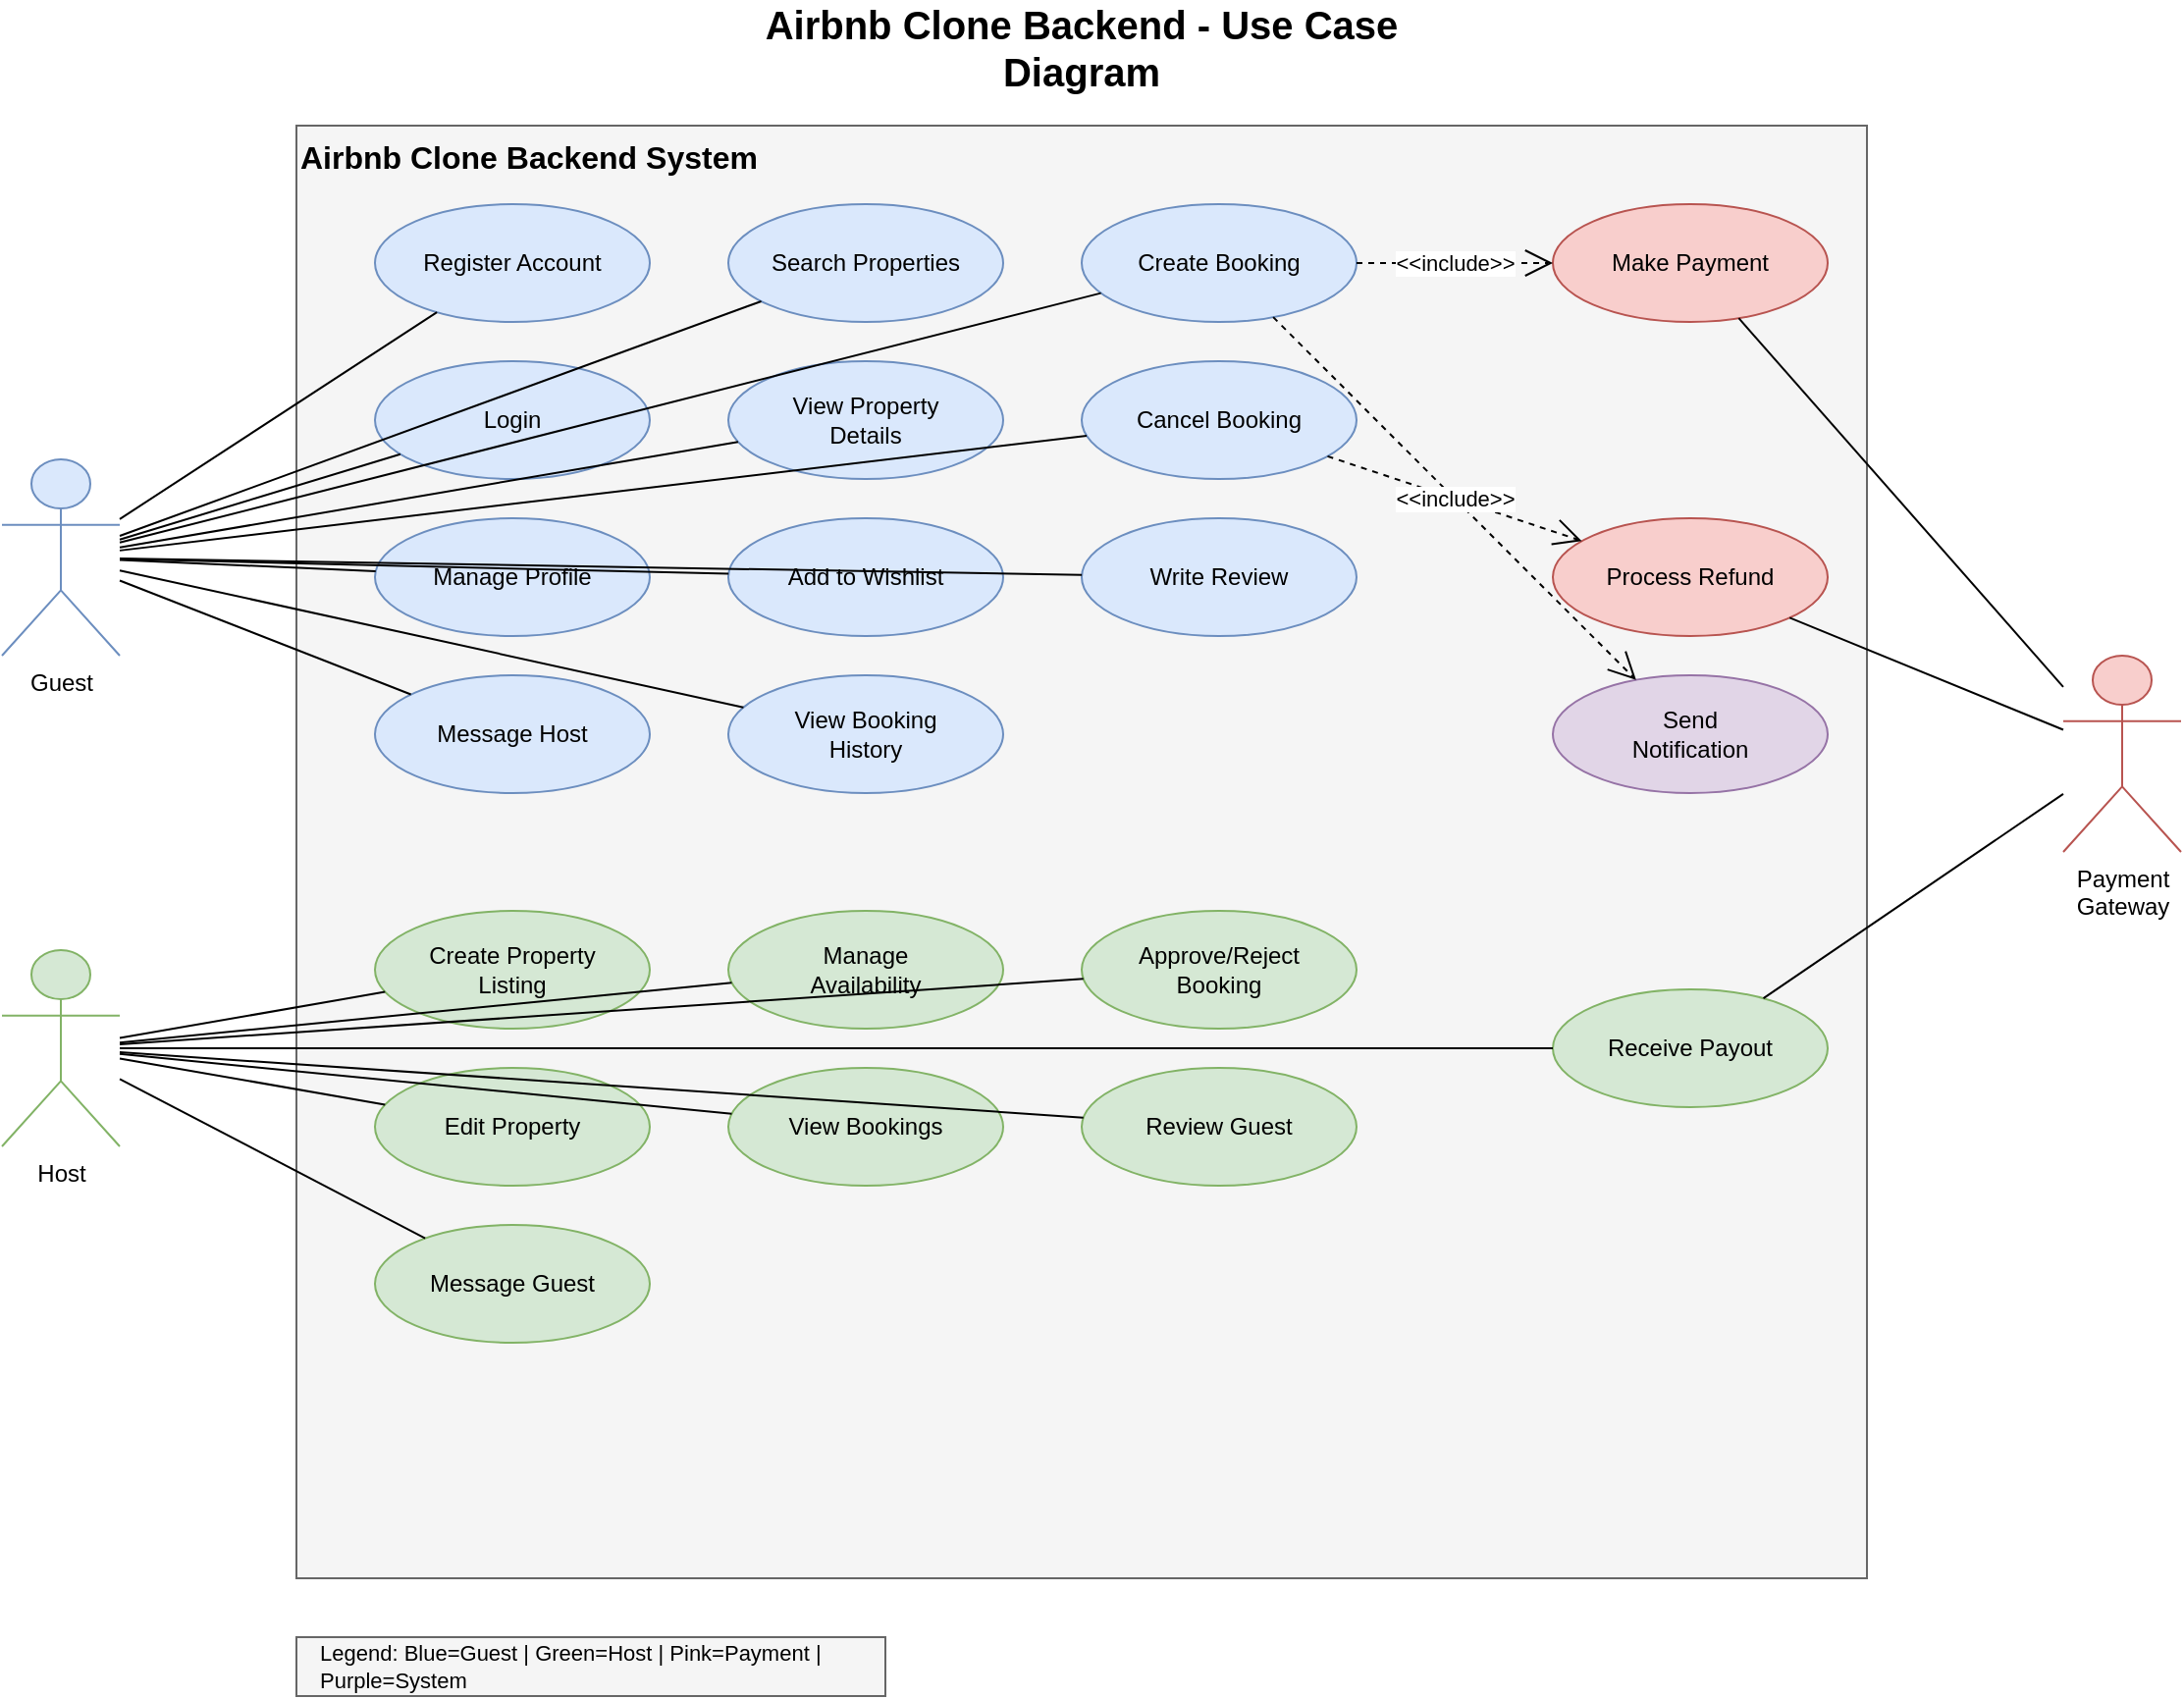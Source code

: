 <mxfile version="21.0.0" type="device">
  <diagram name="Use Case Diagram" id="use-case">
    <mxGraphModel dx="1422" dy="794" grid="1" gridSize="10" guides="1" tooltips="1" connect="1" arrows="1" fold="1" page="1" pageScale="1" pageWidth="1400" pageHeight="900" math="0" shadow="0">
      <root>
        <mxCell id="0" />
        <mxCell id="1" parent="0" />
        
        <!-- System Boundary -->
        <mxCell id="system-boundary" value="Airbnb Clone Backend System" style="rounded=0;whiteSpace=wrap;html=1;fillColor=#f5f5f5;strokeColor=#666666;verticalAlign=top;align=left;fontStyle=1;fontSize=16;" vertex="1" parent="1">
          <mxGeometry x="300" y="80" width="800" height="740" as="geometry" />
        </mxCell>

        <!-- Guest Actor -->
        <mxCell id="actor-guest" value="Guest" style="shape=umlActor;verticalLabelPosition=bottom;verticalAlign=top;html=1;outlineConnect=0;fillColor=#dae8fc;strokeColor=#6c8ebf;" vertex="1" parent="1">
          <mxGeometry x="150" y="250" width="60" height="100" as="geometry" />
        </mxCell>

        <!-- Host Actor -->
        <mxCell id="actor-host" value="Host" style="shape=umlActor;verticalLabelPosition=bottom;verticalAlign=top;html=1;outlineConnect=0;fillColor=#d5e8d4;strokeColor=#82b366;" vertex="1" parent="1">
          <mxGeometry x="150" y="500" width="60" height="100" as="geometry" />
        </mxCell>

        <!-- Payment Gateway Actor -->
        <mxCell id="actor-payment" value="Payment&#xa;Gateway" style="shape=umlActor;verticalLabelPosition=bottom;verticalAlign=top;html=1;outlineConnect=0;fillColor=#f8cecc;strokeColor=#b85450;" vertex="1" parent="1">
          <mxGeometry x="1200" y="350" width="60" height="100" as="geometry" />
        </mxCell>

        <!-- Guest Use Cases -->
        <mxCell id="uc-register" value="Register Account" style="ellipse;whiteSpace=wrap;html=1;fillColor=#dae8fc;strokeColor=#6c8ebf;" vertex="1" parent="1">
          <mxGeometry x="340" y="120" width="140" height="60" as="geometry" />
        </mxCell>

        <mxCell id="uc-login" value="Login" style="ellipse;whiteSpace=wrap;html=1;fillColor=#dae8fc;strokeColor=#6c8ebf;" vertex="1" parent="1">
          <mxGeometry x="340" y="200" width="140" height="60" as="geometry" />
        </mxCell>

        <mxCell id="uc-search" value="Search Properties" style="ellipse;whiteSpace=wrap;html=1;fillColor=#dae8fc;strokeColor=#6c8ebf;" vertex="1" parent="1">
          <mxGeometry x="520" y="120" width="140" height="60" as="geometry" />
        </mxCell>

        <mxCell id="uc-view-property" value="View Property&#xa;Details" style="ellipse;whiteSpace=wrap;html=1;fillColor=#dae8fc;strokeColor=#6c8ebf;" vertex="1" parent="1">
          <mxGeometry x="520" y="200" width="140" height="60" as="geometry" />
        </mxCell>

        <mxCell id="uc-create-booking" value="Create Booking" style="ellipse;whiteSpace=wrap;html=1;fillColor=#dae8fc;strokeColor=#6c8ebf;" vertex="1" parent="1">
          <mxGeometry x="700" y="120" width="140" height="60" as="geometry" />
        </mxCell>

        <mxCell id="uc-make-payment" value="Make Payment" style="ellipse;whiteSpace=wrap;html=1;fillColor=#f8cecc;strokeColor=#b85450;" vertex="1" parent="1">
          <mxGeometry x="940" y="120" width="140" height="60" as="geometry" />
        </mxCell>

        <mxCell id="uc-cancel-booking" value="Cancel Booking" style="ellipse;whiteSpace=wrap;html=1;fillColor=#dae8fc;strokeColor=#6c8ebf;" vertex="1" parent="1">
          <mxGeometry x="700" y="200" width="140" height="60" as="geometry" />
        </mxCell>

        <mxCell id="uc-write-review" value="Write Review" style="ellipse;whiteSpace=wrap;html=1;fillColor=#dae8fc;strokeColor=#6c8ebf;" vertex="1" parent="1">
          <mxGeometry x="700" y="280" width="140" height="60" as="geometry" />
        </mxCell>

        <mxCell id="uc-manage-profile" value="Manage Profile" style="ellipse;whiteSpace=wrap;html=1;fillColor=#dae8fc;strokeColor=#6c8ebf;" vertex="1" parent="1">
          <mxGeometry x="340" y="280" width="140" height="60" as="geometry" />
        </mxCell>

        <mxCell id="uc-wishlist" value="Add to Wishlist" style="ellipse;whiteSpace=wrap;html=1;fillColor=#dae8fc;strokeColor=#6c8ebf;" vertex="1" parent="1">
          <mxGeometry x="520" y="280" width="140" height="60" as="geometry" />
        </mxCell>

        <mxCell id="uc-message-host" value="Message Host" style="ellipse;whiteSpace=wrap;html=1;fillColor=#dae8fc;strokeColor=#6c8ebf;" vertex="1" parent="1">
          <mxGeometry x="340" y="360" width="140" height="60" as="geometry" />
        </mxCell>

        <mxCell id="uc-view-bookings" value="View Booking&#xa;History" style="ellipse;whiteSpace=wrap;html=1;fillColor=#dae8fc;strokeColor=#6c8ebf;" vertex="1" parent="1">
          <mxGeometry x="520" y="360" width="140" height="60" as="geometry" />
        </mxCell>

        <!-- Host Use Cases -->
        <mxCell id="uc-create-listing" value="Create Property&#xa;Listing" style="ellipse;whiteSpace=wrap;html=1;fillColor=#d5e8d4;strokeColor=#82b366;" vertex="1" parent="1">
          <mxGeometry x="340" y="480" width="140" height="60" as="geometry" />
        </mxCell>

        <mxCell id="uc-edit-listing" value="Edit Property" style="ellipse;whiteSpace=wrap;html=1;fillColor=#d5e8d4;strokeColor=#82b366;" vertex="1" parent="1">
          <mxGeometry x="340" y="560" width="140" height="60" as="geometry" />
        </mxCell>

        <mxCell id="uc-manage-availability" value="Manage&#xa;Availability" style="ellipse;whiteSpace=wrap;html=1;fillColor=#d5e8d4;strokeColor=#82b366;" vertex="1" parent="1">
          <mxGeometry x="520" y="480" width="140" height="60" as="geometry" />
        </mxCell>

        <mxCell id="uc-view-host-bookings" value="View Bookings" style="ellipse;whiteSpace=wrap;html=1;fillColor=#d5e8d4;strokeColor=#82b366;" vertex="1" parent="1">
          <mxGeometry x="520" y="560" width="140" height="60" as="geometry" />
        </mxCell>

        <mxCell id="uc-approve-booking" value="Approve/Reject&#xa;Booking" style="ellipse;whiteSpace=wrap;html=1;fillColor=#d5e8d4;strokeColor=#82b366;" vertex="1" parent="1">
          <mxGeometry x="700" y="480" width="140" height="60" as="geometry" />
        </mxCell>

        <mxCell id="uc-review-guest" value="Review Guest" style="ellipse;whiteSpace=wrap;html=1;fillColor=#d5e8d4;strokeColor=#82b366;" vertex="1" parent="1">
          <mxGeometry x="700" y="560" width="140" height="60" as="geometry" />
        </mxCell>

        <mxCell id="uc-receive-payout" value="Receive Payout" style="ellipse;whiteSpace=wrap;html=1;fillColor=#d5e8d4;strokeColor=#82b366;" vertex="1" parent="1">
          <mxGeometry x="940" y="520" width="140" height="60" as="geometry" />
        </mxCell>

        <mxCell id="uc-message-guest" value="Message Guest" style="ellipse;whiteSpace=wrap;html=1;fillColor=#d5e8d4;strokeColor=#82b366;" vertex="1" parent="1">
          <mxGeometry x="340" y="640" width="140" height="60" as="geometry" />
        </mxCell>

        <!-- Shared/System Use Cases -->
        <mxCell id="uc-send-notification" value="Send&#xa;Notification" style="ellipse;whiteSpace=wrap;html=1;fillColor=#e1d5e7;strokeColor=#9673a6;" vertex="1" parent="1">
          <mxGeometry x="940" y="360" width="140" height="60" as="geometry" />
        </mxCell>

        <mxCell id="uc-process-refund" value="Process Refund" style="ellipse;whiteSpace=wrap;html=1;fillColor=#f8cecc;strokeColor=#b85450;" vertex="1" parent="1">
          <mxGeometry x="940" y="280" width="140" height="60" as="geometry" />
        </mxCell>

        <!-- Associations Guest to Use Cases -->
        <mxCell id="link-guest-register" value="" style="endArrow=none;html=1;rounded=0;" edge="1" parent="1" source="actor-guest" target="uc-register">
          <mxGeometry width="50" height="50" relative="1" as="geometry">
            <mxPoint x="220" y="270" as="sourcePoint" />
            <mxPoint x="270" y="220" as="targetPoint" />
          </mxGeometry>
        </mxCell>

        <mxCell id="link-guest-login" value="" style="endArrow=none;html=1;rounded=0;" edge="1" parent="1" source="actor-guest" target="uc-login">
          <mxGeometry width="50" height="50" relative="1" as="geometry">
            <mxPoint x="220" y="280" as="sourcePoint" />
            <mxPoint x="270" y="230" as="targetPoint" />
          </mxGeometry>
        </mxCell>

        <mxCell id="link-guest-search" value="" style="endArrow=none;html=1;rounded=0;" edge="1" parent="1" source="actor-guest" target="uc-search">
          <mxGeometry width="50" height="50" relative="1" as="geometry">
            <mxPoint x="220" y="270" as="sourcePoint" />
            <mxPoint x="270" y="220" as="targetPoint" />
          </mxGeometry>
        </mxCell>

        <mxCell id="link-guest-view" value="" style="endArrow=none;html=1;rounded=0;" edge="1" parent="1" source="actor-guest" target="uc-view-property">
          <mxGeometry width="50" height="50" relative="1" as="geometry">
            <mxPoint x="220" y="280" as="sourcePoint" />
            <mxPoint x="270" y="230" as="targetPoint" />
          </mxGeometry>
        </mxCell>

        <mxCell id="link-guest-booking" value="" style="endArrow=none;html=1;rounded=0;" edge="1" parent="1" source="actor-guest" target="uc-create-booking">
          <mxGeometry width="50" height="50" relative="1" as="geometry">
            <mxPoint x="220" y="280" as="sourcePoint" />
            <mxPoint x="270" y="230" as="targetPoint" />
          </mxGeometry>
        </mxCell>

        <mxCell id="link-guest-cancel" value="" style="endArrow=none;html=1;rounded=0;" edge="1" parent="1" source="actor-guest" target="uc-cancel-booking">
          <mxGeometry width="50" height="50" relative="1" as="geometry">
            <mxPoint x="220" y="280" as="sourcePoint" />
            <mxPoint x="270" y="230" as="targetPoint" />
          </mxGeometry>
        </mxCell>

        <mxCell id="link-guest-review" value="" style="endArrow=none;html=1;rounded=0;" edge="1" parent="1" source="actor-guest" target="uc-write-review">
          <mxGeometry width="50" height="50" relative="1" as="geometry">
            <mxPoint x="220" y="280" as="sourcePoint" />
            <mxPoint x="270" y="230" as="targetPoint" />
          </mxGeometry>
        </mxCell>

        <mxCell id="link-guest-profile" value="" style="endArrow=none;html=1;rounded=0;" edge="1" parent="1" source="actor-guest" target="uc-manage-profile">
          <mxGeometry width="50" height="50" relative="1" as="geometry">
            <mxPoint x="220" y="280" as="sourcePoint" />
            <mxPoint x="270" y="230" as="targetPoint" />
          </mxGeometry>
        </mxCell>

        <mxCell id="link-guest-wishlist" value="" style="endArrow=none;html=1;rounded=0;" edge="1" parent="1" source="actor-guest" target="uc-wishlist">
          <mxGeometry width="50" height="50" relative="1" as="geometry">
            <mxPoint x="220" y="280" as="sourcePoint" />
            <mxPoint x="270" y="230" as="targetPoint" />
          </mxGeometry>
        </mxCell>

        <mxCell id="link-guest-message" value="" style="endArrow=none;html=1;rounded=0;" edge="1" parent="1" source="actor-guest" target="uc-message-host">
          <mxGeometry width="50" height="50" relative="1" as="geometry">
            <mxPoint x="220" y="300" as="sourcePoint" />
            <mxPoint x="270" y="250" as="targetPoint" />
          </mxGeometry>
        </mxCell>

        <mxCell id="link-guest-history" value="" style="endArrow=none;html=1;rounded=0;" edge="1" parent="1" source="actor-guest" target="uc-view-bookings">
          <mxGeometry width="50" height="50" relative="1" as="geometry">
            <mxPoint x="220" y="300" as="sourcePoint" />
            <mxPoint x="270" y="250" as="targetPoint" />
          </mxGeometry>
        </mxCell>

        <!-- Associations Host to Use Cases -->
        <mxCell id="link-host-create" value="" style="endArrow=none;html=1;rounded=0;" edge="1" parent="1" source="actor-host" target="uc-create-listing">
          <mxGeometry width="50" height="50" relative="1" as="geometry">
            <mxPoint x="220" y="540" as="sourcePoint" />
            <mxPoint x="270" y="490" as="targetPoint" />
          </mxGeometry>
        </mxCell>

        <mxCell id="link-host-edit" value="" style="endArrow=none;html=1;rounded=0;" edge="1" parent="1" source="actor-host" target="uc-edit-listing">
          <mxGeometry width="50" height="50" relative="1" as="geometry">
            <mxPoint x="220" y="550" as="sourcePoint" />
            <mxPoint x="270" y="500" as="targetPoint" />
          </mxGeometry>
        </mxCell>

        <mxCell id="link-host-availability" value="" style="endArrow=none;html=1;rounded=0;" edge="1" parent="1" source="actor-host" target="uc-manage-availability">
          <mxGeometry width="50" height="50" relative="1" as="geometry">
            <mxPoint x="220" y="540" as="sourcePoint" />
            <mxPoint x="270" y="490" as="targetPoint" />
          </mxGeometry>
        </mxCell>

        <mxCell id="link-host-viewbookings" value="" style="endArrow=none;html=1;rounded=0;" edge="1" parent="1" source="actor-host" target="uc-view-host-bookings">
          <mxGeometry width="50" height="50" relative="1" as="geometry">
            <mxPoint x="220" y="550" as="sourcePoint" />
            <mxPoint x="270" y="500" as="targetPoint" />
          </mxGeometry>
        </mxCell>

        <mxCell id="link-host-approve" value="" style="endArrow=none;html=1;rounded=0;" edge="1" parent="1" source="actor-host" target="uc-approve-booking">
          <mxGeometry width="50" height="50" relative="1" as="geometry">
            <mxPoint x="220" y="540" as="sourcePoint" />
            <mxPoint x="270" y="490" as="targetPoint" />
          </mxGeometry>
        </mxCell>

        <mxCell id="link-host-reviewguest" value="" style="endArrow=none;html=1;rounded=0;" edge="1" parent="1" source="actor-host" target="uc-review-guest">
          <mxGeometry width="50" height="50" relative="1" as="geometry">
            <mxPoint x="220" y="550" as="sourcePoint" />
            <mxPoint x="270" y="500" as="targetPoint" />
          </mxGeometry>
        </mxCell>

        <mxCell id="link-host-payout" value="" style="endArrow=none;html=1;rounded=0;" edge="1" parent="1" source="actor-host" target="uc-receive-payout">
          <mxGeometry width="50" height="50" relative="1" as="geometry">
            <mxPoint x="220" y="550" as="sourcePoint" />
            <mxPoint x="270" y="500" as="targetPoint" />
          </mxGeometry>
        </mxCell>

        <mxCell id="link-host-messageguest" value="" style="endArrow=none;html=1;rounded=0;" edge="1" parent="1" source="actor-host" target="uc-message-guest">
          <mxGeometry width="50" height="50" relative="1" as="geometry">
            <mxPoint x="220" y="570" as="sourcePoint" />
            <mxPoint x="270" y="520" as="targetPoint" />
          </mxGeometry>
        </mxCell>

        <!-- Associations Payment Gateway -->
        <mxCell id="link-payment-make" value="" style="endArrow=none;html=1;rounded=0;" edge="1" parent="1" source="actor-payment" target="uc-make-payment">
          <mxGeometry width="50" height="50" relative="1" as="geometry">
            <mxPoint x="1190" y="380" as="sourcePoint" />
            <mxPoint x="1140" y="330" as="targetPoint" />
          </mxGeometry>
        </mxCell>

        <mxCell id="link-payment-refund" value="" style="endArrow=none;html=1;rounded=0;" edge="1" parent="1" source="actor-payment" target="uc-process-refund">
          <mxGeometry width="50" height="50" relative="1" as="geometry">
            <mxPoint x="1190" y="390" as="sourcePoint" />
            <mxPoint x="1140" y="340" as="targetPoint" />
          </mxGeometry>
        </mxCell>

        <mxCell id="link-payment-payout" value="" style="endArrow=none;html=1;rounded=0;" edge="1" parent="1" source="actor-payment" target="uc-receive-payout">
          <mxGeometry width="50" height="50" relative="1" as="geometry">
            <mxPoint x="1190" y="420" as="sourcePoint" />
            <mxPoint x="1140" y="370" as="targetPoint" />
          </mxGeometry>
        </mxCell>

        <!-- Include Relationships -->
        <mxCell id="include-booking-payment" value="&amp;lt;&amp;lt;include&amp;gt;&amp;gt;" style="endArrow=open;endSize=12;dashed=1;html=1;rounded=0;" edge="1" parent="1" source="uc-create-booking" target="uc-make-payment">
          <mxGeometry width="160" relative="1" as="geometry">
            <mxPoint x="850" y="150" as="sourcePoint" />
            <mxPoint x="930" y="150" as="targetPoint" />
          </mxGeometry>
        </mxCell>

        <mxCell id="include-cancel-refund" value="&amp;lt;&amp;lt;include&amp;gt;&amp;gt;" style="endArrow=open;endSize=12;dashed=1;html=1;rounded=0;" edge="1" parent="1" source="uc-cancel-booking" target="uc-process-refund">
          <mxGeometry width="160" relative="1" as="geometry">
            <mxPoint x="850" y="240" as="sourcePoint" />
            <mxPoint x="930" y="300" as="targetPoint" />
          </mxGeometry>
        </mxCell>

        <mxCell id="include-booking-notification" value="&amp;lt;&amp;lt;include&amp;gt;&amp;gt;" style="endArrow=open;endSize=12;dashed=1;html=1;rounded=0;" edge="1" parent="1" source="uc-create-booking" target="uc-send-notification">
          <mxGeometry width="160" relative="1" as="geometry">
            <mxPoint x="770" y="190" as="sourcePoint" />
            <mxPoint x="1000" y="370" as="targetPoint" />
          </mxGeometry>
        </mxCell>

        <!-- Title -->
        <mxCell id="title" value="Airbnb Clone Backend - Use Case Diagram" style="text;html=1;strokeColor=none;fillColor=none;align=center;verticalAlign=middle;whiteSpace=wrap;rounded=0;fontSize=20;fontStyle=1" vertex="1" parent="1">
          <mxGeometry x="500" y="20" width="400" height="40" as="geometry" />
        </mxCell>

        <!-- Legend -->
        <mxCell id="legend-box" value="" style="rounded=0;whiteSpace=wrap;html=1;fillColor=#f5f5f5;strokeColor=#666666;" vertex="1" parent="1">
          <mxGeometry x="300" y="850" width="300" height="30" as="geometry" />
        </mxCell>
        <mxCell id="legend-text" value="Legend: Blue=Guest | Green=Host | Pink=Payment | Purple=System" style="text;html=1;strokeColor=none;fillColor=none;align=left;verticalAlign=middle;whiteSpace=wrap;rounded=0;fontSize=11;" vertex="1" parent="1">
          <mxGeometry x="310" y="857" width="280" height="16" as="geometry" />
        </mxCell>

      </root>
    </mxGraphModel>
  </diagram>
</mxfile>
